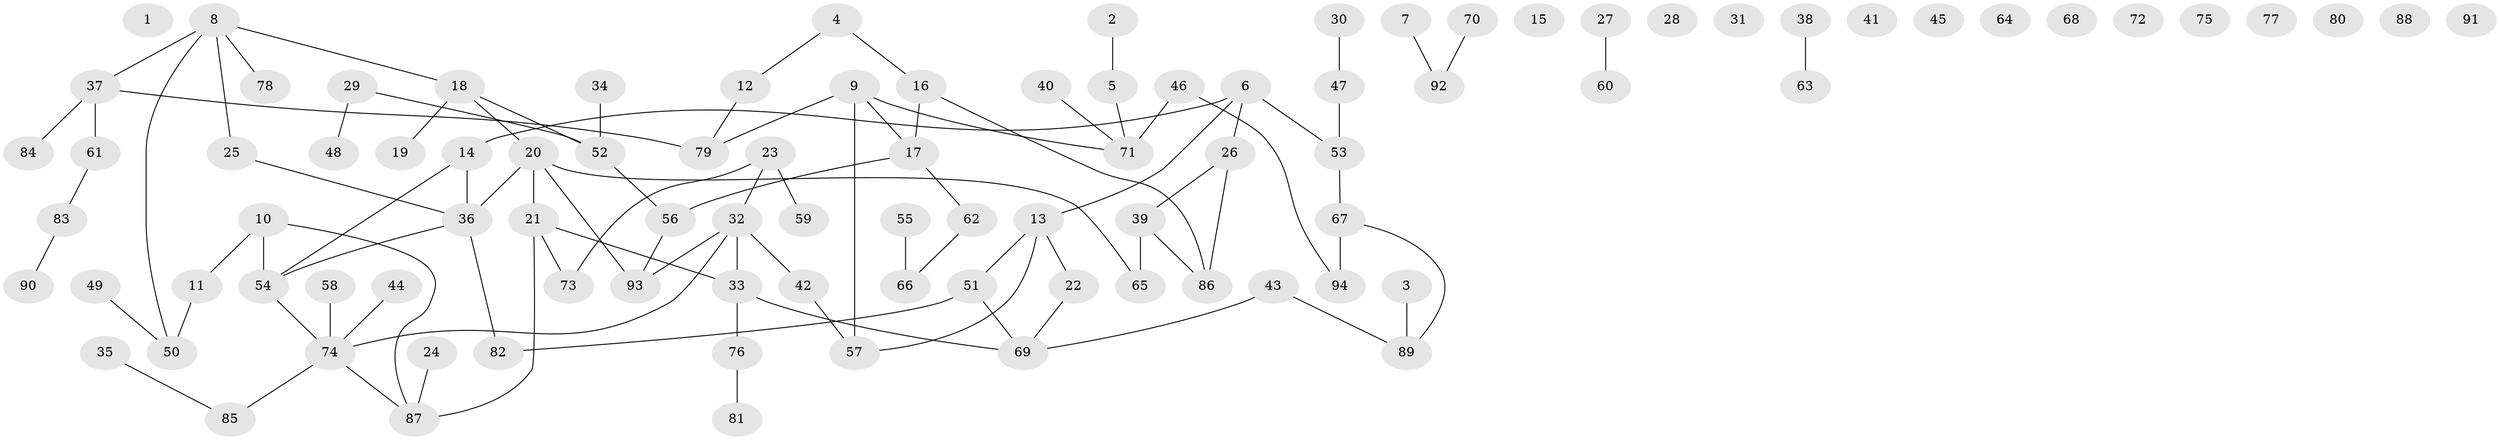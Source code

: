 // coarse degree distribution, {3: 0.047619047619047616, 2: 0.2857142857142857, 4: 0.14285714285714285, 1: 0.2857142857142857, 5: 0.14285714285714285, 7: 0.047619047619047616, 9: 0.047619047619047616}
// Generated by graph-tools (version 1.1) at 2025/35/03/04/25 23:35:55]
// undirected, 94 vertices, 97 edges
graph export_dot {
  node [color=gray90,style=filled];
  1;
  2;
  3;
  4;
  5;
  6;
  7;
  8;
  9;
  10;
  11;
  12;
  13;
  14;
  15;
  16;
  17;
  18;
  19;
  20;
  21;
  22;
  23;
  24;
  25;
  26;
  27;
  28;
  29;
  30;
  31;
  32;
  33;
  34;
  35;
  36;
  37;
  38;
  39;
  40;
  41;
  42;
  43;
  44;
  45;
  46;
  47;
  48;
  49;
  50;
  51;
  52;
  53;
  54;
  55;
  56;
  57;
  58;
  59;
  60;
  61;
  62;
  63;
  64;
  65;
  66;
  67;
  68;
  69;
  70;
  71;
  72;
  73;
  74;
  75;
  76;
  77;
  78;
  79;
  80;
  81;
  82;
  83;
  84;
  85;
  86;
  87;
  88;
  89;
  90;
  91;
  92;
  93;
  94;
  2 -- 5;
  3 -- 89;
  4 -- 12;
  4 -- 16;
  5 -- 71;
  6 -- 13;
  6 -- 14;
  6 -- 26;
  6 -- 53;
  7 -- 92;
  8 -- 18;
  8 -- 25;
  8 -- 37;
  8 -- 50;
  8 -- 78;
  9 -- 17;
  9 -- 57;
  9 -- 71;
  9 -- 79;
  10 -- 11;
  10 -- 54;
  10 -- 87;
  11 -- 50;
  12 -- 79;
  13 -- 22;
  13 -- 51;
  13 -- 57;
  14 -- 36;
  14 -- 54;
  16 -- 17;
  16 -- 86;
  17 -- 56;
  17 -- 62;
  18 -- 19;
  18 -- 20;
  18 -- 52;
  20 -- 21;
  20 -- 36;
  20 -- 65;
  20 -- 93;
  21 -- 33;
  21 -- 73;
  21 -- 87;
  22 -- 69;
  23 -- 32;
  23 -- 59;
  23 -- 73;
  24 -- 87;
  25 -- 36;
  26 -- 39;
  26 -- 86;
  27 -- 60;
  29 -- 48;
  29 -- 52;
  30 -- 47;
  32 -- 33;
  32 -- 42;
  32 -- 74;
  32 -- 93;
  33 -- 69;
  33 -- 76;
  34 -- 52;
  35 -- 85;
  36 -- 54;
  36 -- 82;
  37 -- 61;
  37 -- 79;
  37 -- 84;
  38 -- 63;
  39 -- 65;
  39 -- 86;
  40 -- 71;
  42 -- 57;
  43 -- 69;
  43 -- 89;
  44 -- 74;
  46 -- 71;
  46 -- 94;
  47 -- 53;
  49 -- 50;
  51 -- 69;
  51 -- 82;
  52 -- 56;
  53 -- 67;
  54 -- 74;
  55 -- 66;
  56 -- 93;
  58 -- 74;
  61 -- 83;
  62 -- 66;
  67 -- 89;
  67 -- 94;
  70 -- 92;
  74 -- 85;
  74 -- 87;
  76 -- 81;
  83 -- 90;
}
